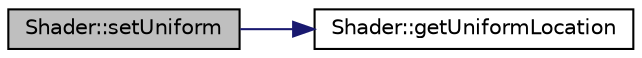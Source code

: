 digraph "Shader::setUniform"
{
  edge [fontname="Helvetica",fontsize="10",labelfontname="Helvetica",labelfontsize="10"];
  node [fontname="Helvetica",fontsize="10",shape=record];
  rankdir="LR";
  Node1 [label="Shader::setUniform",height=0.2,width=0.4,color="black", fillcolor="grey75", style="filled", fontcolor="black"];
  Node1 -> Node2 [color="midnightblue",fontsize="10",style="solid",fontname="Helvetica"];
  Node2 [label="Shader::getUniformLocation",height=0.2,width=0.4,color="black", fillcolor="white", style="filled",URL="$class_shader.html#a2708a72dd82b3123cb77f1f1dfbbce09"];
}
